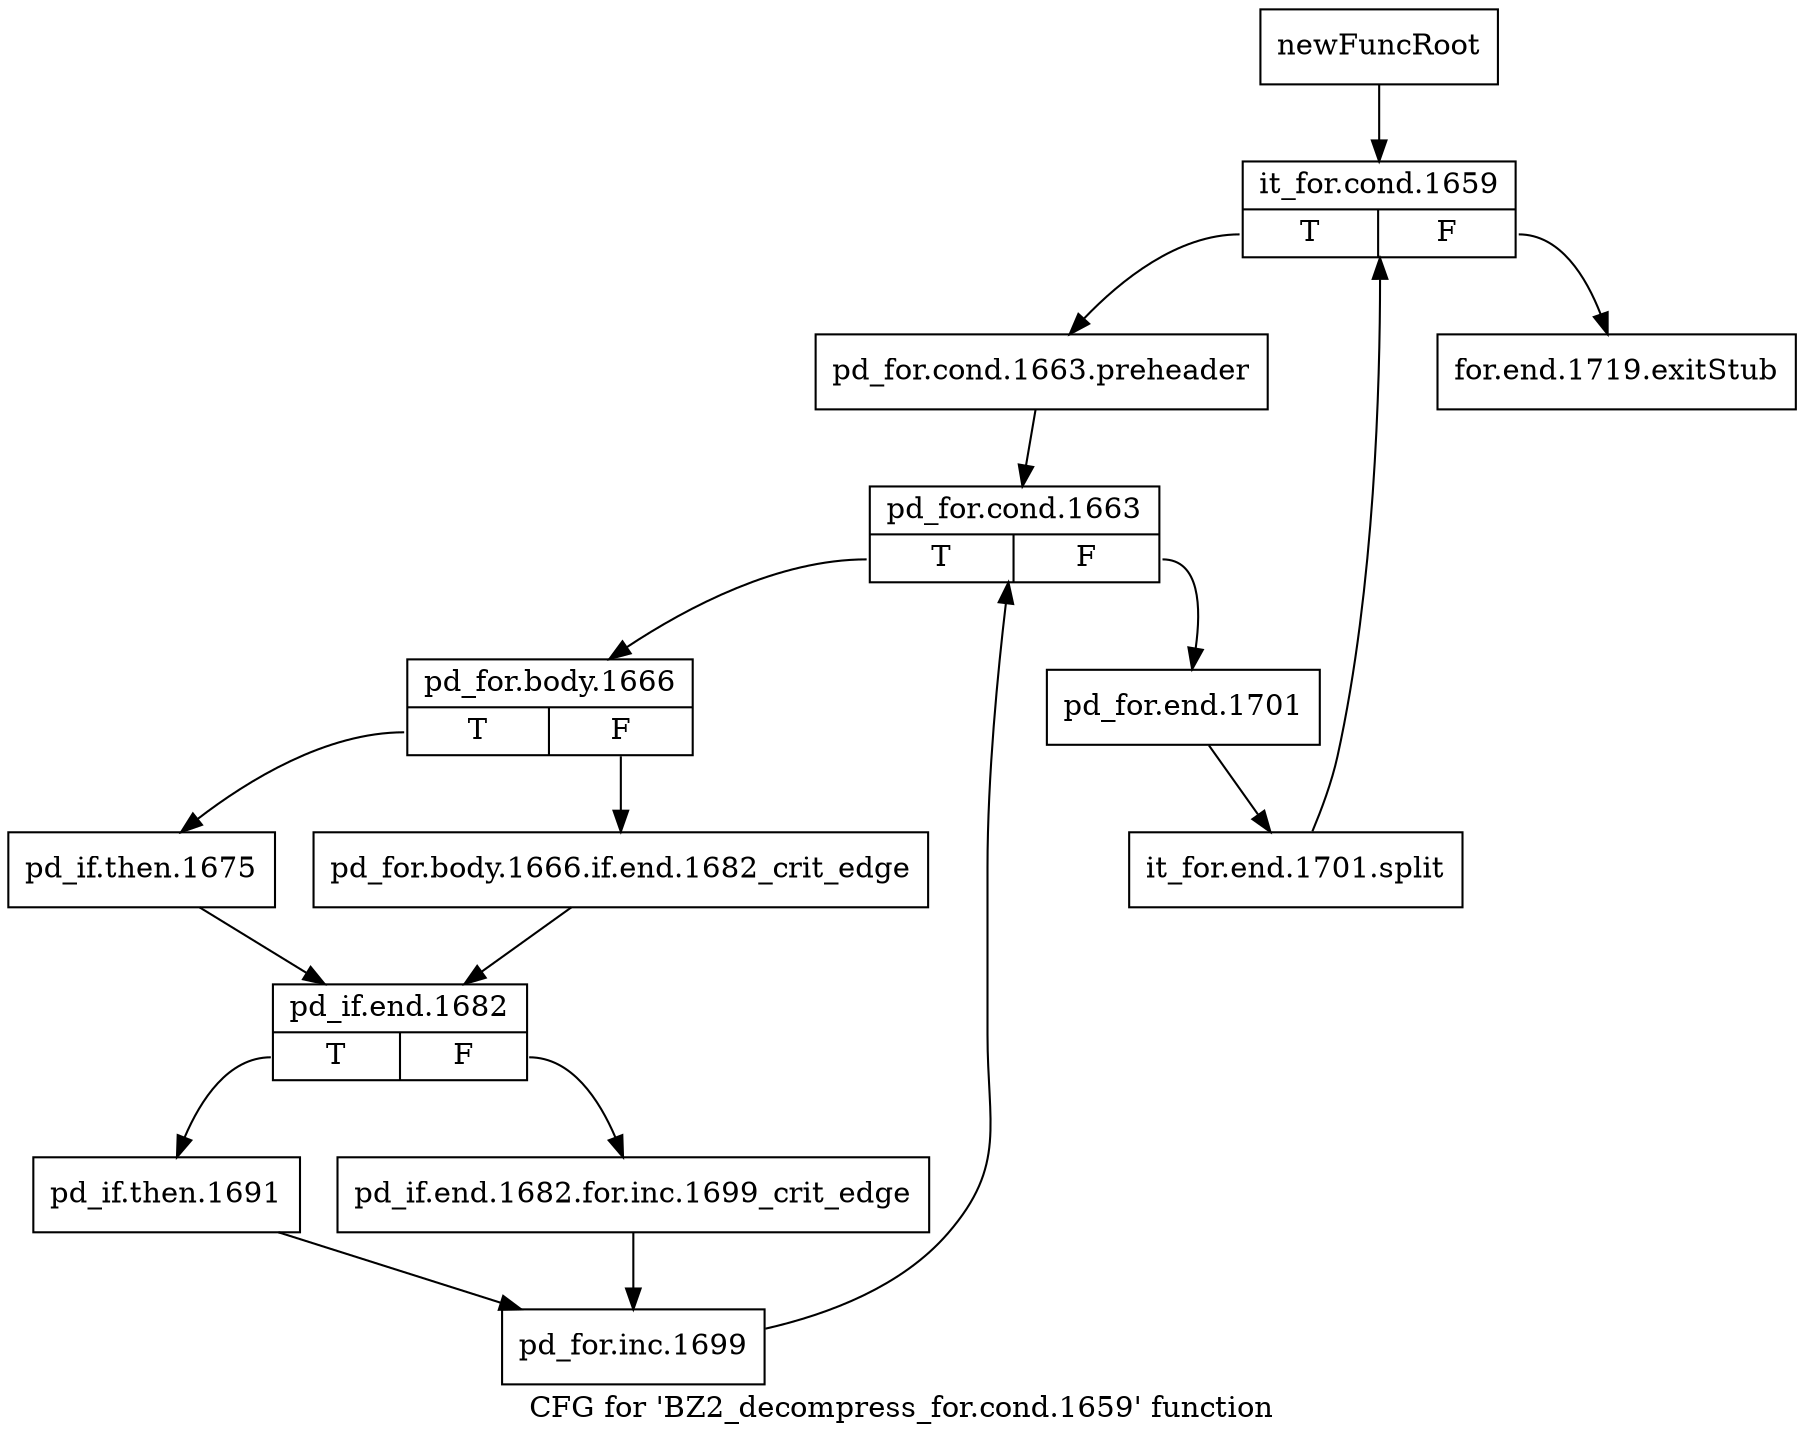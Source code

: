 digraph "CFG for 'BZ2_decompress_for.cond.1659' function" {
	label="CFG for 'BZ2_decompress_for.cond.1659' function";

	Node0x1981ac0 [shape=record,label="{newFuncRoot}"];
	Node0x1981ac0 -> Node0x1981b60;
	Node0x1981b10 [shape=record,label="{for.end.1719.exitStub}"];
	Node0x1981b60 [shape=record,label="{it_for.cond.1659|{<s0>T|<s1>F}}"];
	Node0x1981b60:s0 -> Node0x1981bb0;
	Node0x1981b60:s1 -> Node0x1981b10;
	Node0x1981bb0 [shape=record,label="{pd_for.cond.1663.preheader}"];
	Node0x1981bb0 -> Node0x1981c00;
	Node0x1981c00 [shape=record,label="{pd_for.cond.1663|{<s0>T|<s1>F}}"];
	Node0x1981c00:s0 -> Node0x1981ca0;
	Node0x1981c00:s1 -> Node0x1981c50;
	Node0x1981c50 [shape=record,label="{pd_for.end.1701}"];
	Node0x1981c50 -> Node0x1a422d0;
	Node0x1a422d0 [shape=record,label="{it_for.end.1701.split}"];
	Node0x1a422d0 -> Node0x1981b60;
	Node0x1981ca0 [shape=record,label="{pd_for.body.1666|{<s0>T|<s1>F}}"];
	Node0x1981ca0:s0 -> Node0x1981d40;
	Node0x1981ca0:s1 -> Node0x1981cf0;
	Node0x1981cf0 [shape=record,label="{pd_for.body.1666.if.end.1682_crit_edge}"];
	Node0x1981cf0 -> Node0x1981d90;
	Node0x1981d40 [shape=record,label="{pd_if.then.1675}"];
	Node0x1981d40 -> Node0x1981d90;
	Node0x1981d90 [shape=record,label="{pd_if.end.1682|{<s0>T|<s1>F}}"];
	Node0x1981d90:s0 -> Node0x1981e30;
	Node0x1981d90:s1 -> Node0x1981de0;
	Node0x1981de0 [shape=record,label="{pd_if.end.1682.for.inc.1699_crit_edge}"];
	Node0x1981de0 -> Node0x1981e80;
	Node0x1981e30 [shape=record,label="{pd_if.then.1691}"];
	Node0x1981e30 -> Node0x1981e80;
	Node0x1981e80 [shape=record,label="{pd_for.inc.1699}"];
	Node0x1981e80 -> Node0x1981c00;
}
